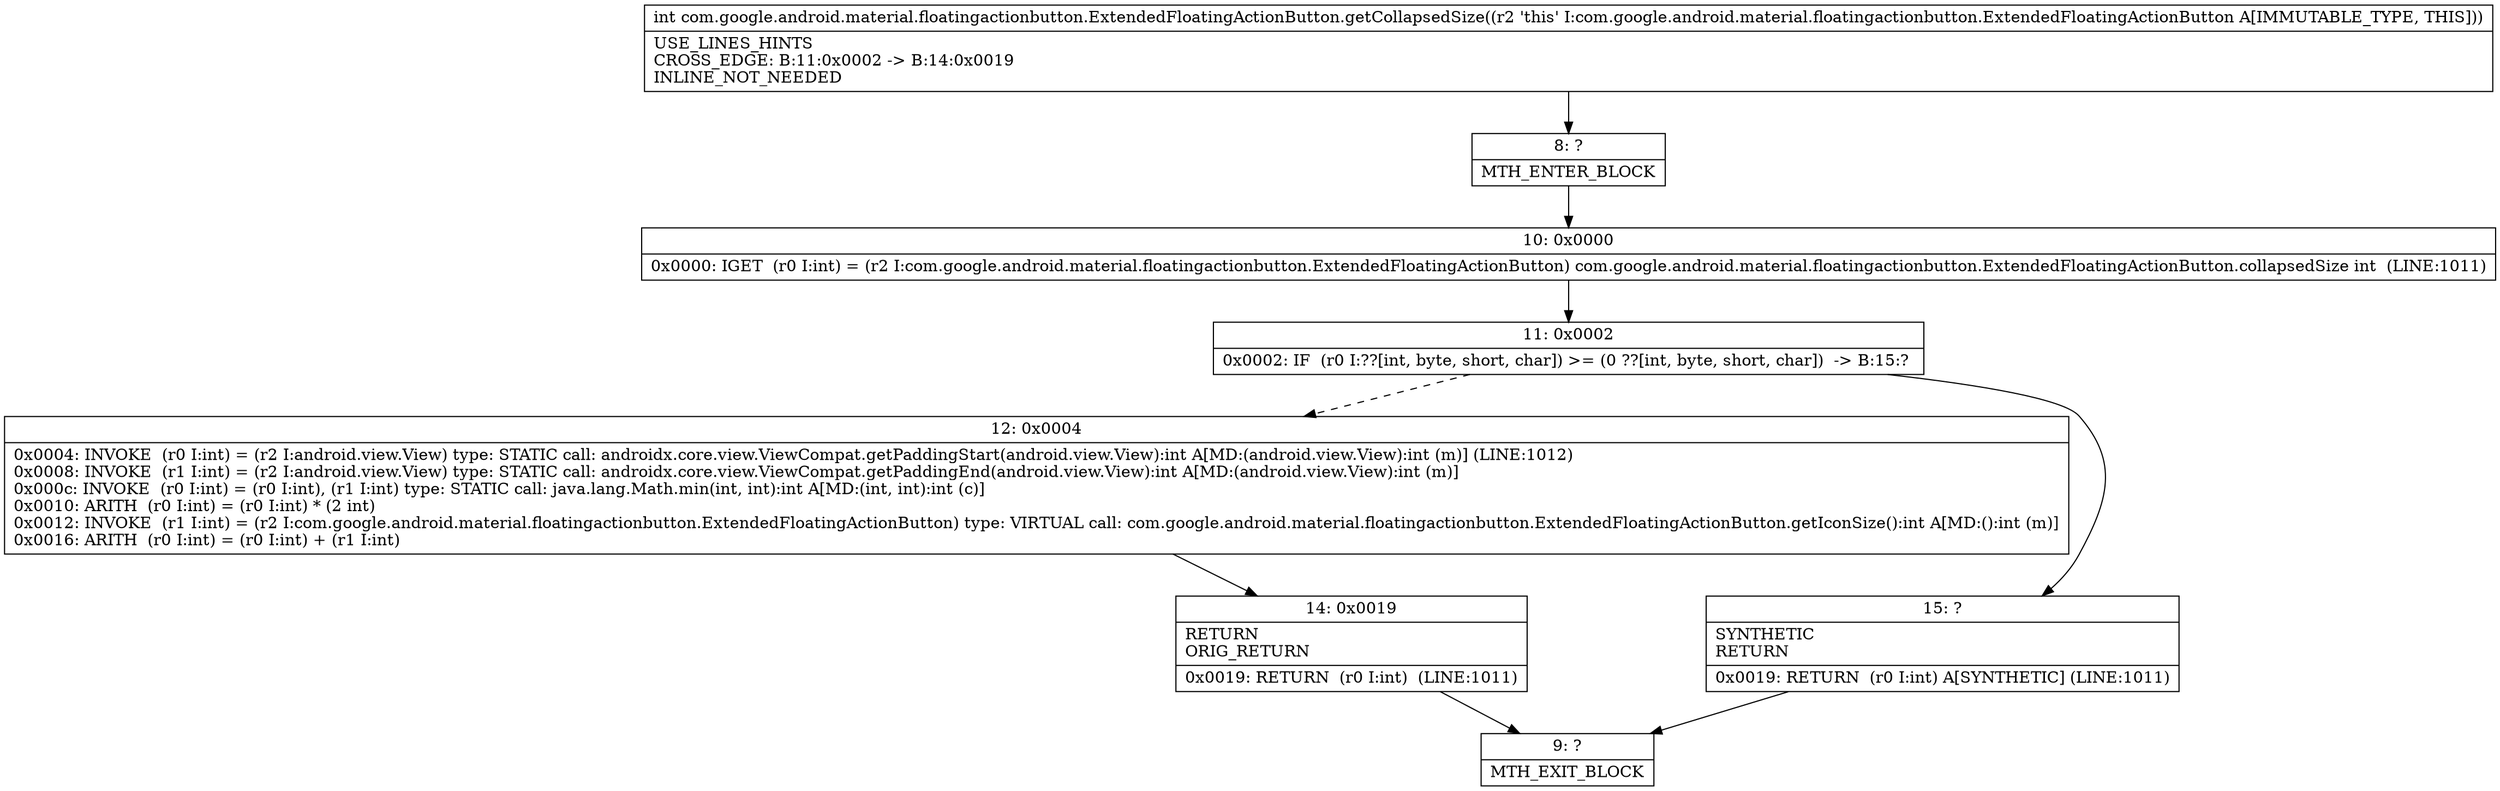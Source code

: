 digraph "CFG forcom.google.android.material.floatingactionbutton.ExtendedFloatingActionButton.getCollapsedSize()I" {
Node_8 [shape=record,label="{8\:\ ?|MTH_ENTER_BLOCK\l}"];
Node_10 [shape=record,label="{10\:\ 0x0000|0x0000: IGET  (r0 I:int) = (r2 I:com.google.android.material.floatingactionbutton.ExtendedFloatingActionButton) com.google.android.material.floatingactionbutton.ExtendedFloatingActionButton.collapsedSize int  (LINE:1011)\l}"];
Node_11 [shape=record,label="{11\:\ 0x0002|0x0002: IF  (r0 I:??[int, byte, short, char]) \>= (0 ??[int, byte, short, char])  \-\> B:15:? \l}"];
Node_12 [shape=record,label="{12\:\ 0x0004|0x0004: INVOKE  (r0 I:int) = (r2 I:android.view.View) type: STATIC call: androidx.core.view.ViewCompat.getPaddingStart(android.view.View):int A[MD:(android.view.View):int (m)] (LINE:1012)\l0x0008: INVOKE  (r1 I:int) = (r2 I:android.view.View) type: STATIC call: androidx.core.view.ViewCompat.getPaddingEnd(android.view.View):int A[MD:(android.view.View):int (m)]\l0x000c: INVOKE  (r0 I:int) = (r0 I:int), (r1 I:int) type: STATIC call: java.lang.Math.min(int, int):int A[MD:(int, int):int (c)]\l0x0010: ARITH  (r0 I:int) = (r0 I:int) * (2 int) \l0x0012: INVOKE  (r1 I:int) = (r2 I:com.google.android.material.floatingactionbutton.ExtendedFloatingActionButton) type: VIRTUAL call: com.google.android.material.floatingactionbutton.ExtendedFloatingActionButton.getIconSize():int A[MD:():int (m)]\l0x0016: ARITH  (r0 I:int) = (r0 I:int) + (r1 I:int) \l}"];
Node_14 [shape=record,label="{14\:\ 0x0019|RETURN\lORIG_RETURN\l|0x0019: RETURN  (r0 I:int)  (LINE:1011)\l}"];
Node_9 [shape=record,label="{9\:\ ?|MTH_EXIT_BLOCK\l}"];
Node_15 [shape=record,label="{15\:\ ?|SYNTHETIC\lRETURN\l|0x0019: RETURN  (r0 I:int) A[SYNTHETIC] (LINE:1011)\l}"];
MethodNode[shape=record,label="{int com.google.android.material.floatingactionbutton.ExtendedFloatingActionButton.getCollapsedSize((r2 'this' I:com.google.android.material.floatingactionbutton.ExtendedFloatingActionButton A[IMMUTABLE_TYPE, THIS]))  | USE_LINES_HINTS\lCROSS_EDGE: B:11:0x0002 \-\> B:14:0x0019\lINLINE_NOT_NEEDED\l}"];
MethodNode -> Node_8;Node_8 -> Node_10;
Node_10 -> Node_11;
Node_11 -> Node_12[style=dashed];
Node_11 -> Node_15;
Node_12 -> Node_14;
Node_14 -> Node_9;
Node_15 -> Node_9;
}

